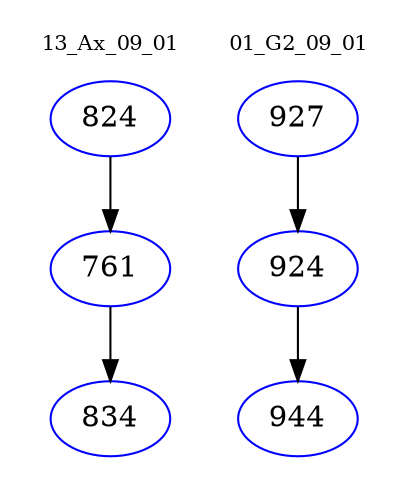 digraph{
subgraph cluster_0 {
color = white
label = "13_Ax_09_01";
fontsize=10;
T0_824 [label="824", color="blue"]
T0_824 -> T0_761 [color="black"]
T0_761 [label="761", color="blue"]
T0_761 -> T0_834 [color="black"]
T0_834 [label="834", color="blue"]
}
subgraph cluster_1 {
color = white
label = "01_G2_09_01";
fontsize=10;
T1_927 [label="927", color="blue"]
T1_927 -> T1_924 [color="black"]
T1_924 [label="924", color="blue"]
T1_924 -> T1_944 [color="black"]
T1_944 [label="944", color="blue"]
}
}
